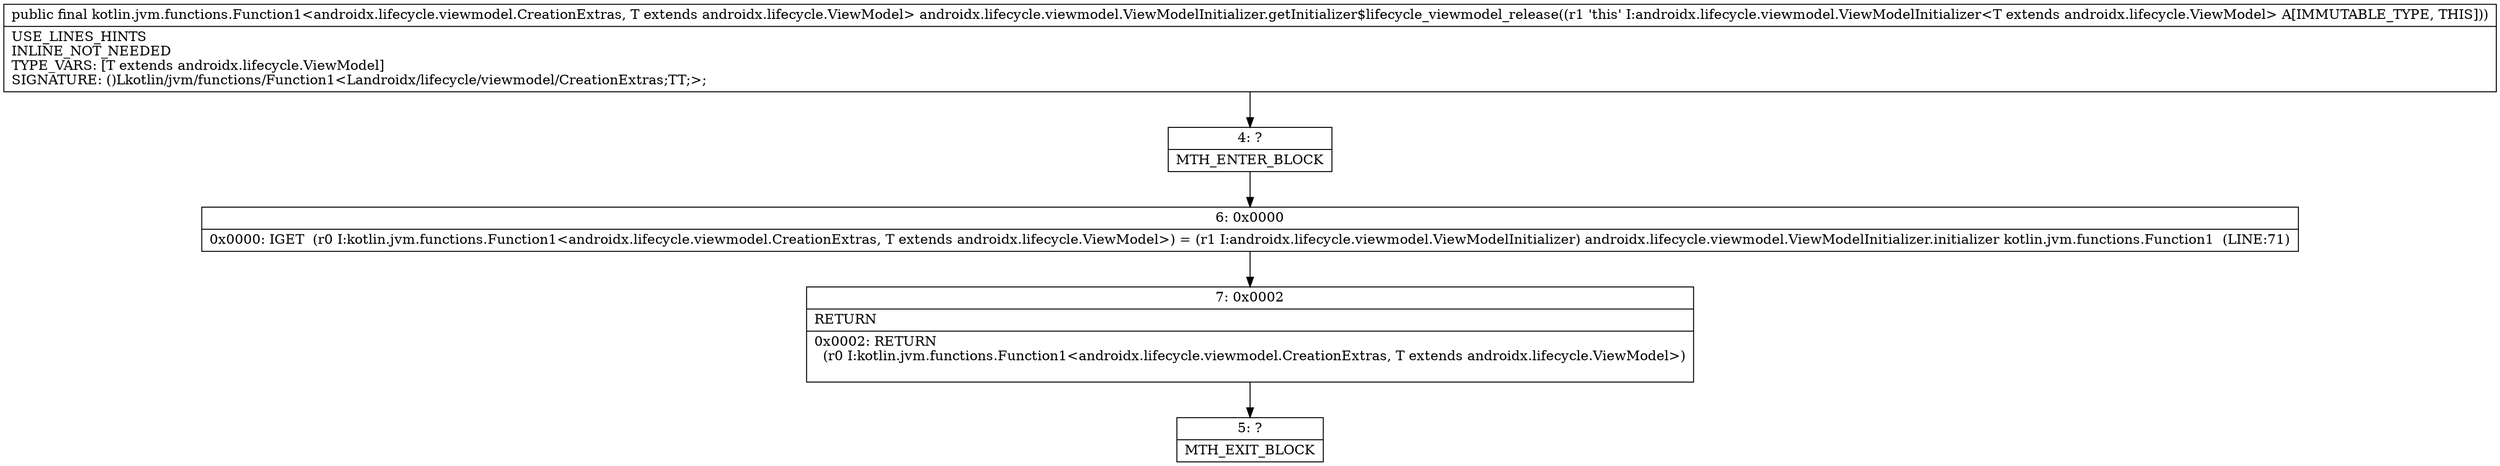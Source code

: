 digraph "CFG forandroidx.lifecycle.viewmodel.ViewModelInitializer.getInitializer$lifecycle_viewmodel_release()Lkotlin\/jvm\/functions\/Function1;" {
Node_4 [shape=record,label="{4\:\ ?|MTH_ENTER_BLOCK\l}"];
Node_6 [shape=record,label="{6\:\ 0x0000|0x0000: IGET  (r0 I:kotlin.jvm.functions.Function1\<androidx.lifecycle.viewmodel.CreationExtras, T extends androidx.lifecycle.ViewModel\>) = (r1 I:androidx.lifecycle.viewmodel.ViewModelInitializer) androidx.lifecycle.viewmodel.ViewModelInitializer.initializer kotlin.jvm.functions.Function1  (LINE:71)\l}"];
Node_7 [shape=record,label="{7\:\ 0x0002|RETURN\l|0x0002: RETURN  \l  (r0 I:kotlin.jvm.functions.Function1\<androidx.lifecycle.viewmodel.CreationExtras, T extends androidx.lifecycle.ViewModel\>)\l \l}"];
Node_5 [shape=record,label="{5\:\ ?|MTH_EXIT_BLOCK\l}"];
MethodNode[shape=record,label="{public final kotlin.jvm.functions.Function1\<androidx.lifecycle.viewmodel.CreationExtras, T extends androidx.lifecycle.ViewModel\> androidx.lifecycle.viewmodel.ViewModelInitializer.getInitializer$lifecycle_viewmodel_release((r1 'this' I:androidx.lifecycle.viewmodel.ViewModelInitializer\<T extends androidx.lifecycle.ViewModel\> A[IMMUTABLE_TYPE, THIS]))  | USE_LINES_HINTS\lINLINE_NOT_NEEDED\lTYPE_VARS: [T extends androidx.lifecycle.ViewModel]\lSIGNATURE: ()Lkotlin\/jvm\/functions\/Function1\<Landroidx\/lifecycle\/viewmodel\/CreationExtras;TT;\>;\l}"];
MethodNode -> Node_4;Node_4 -> Node_6;
Node_6 -> Node_7;
Node_7 -> Node_5;
}

